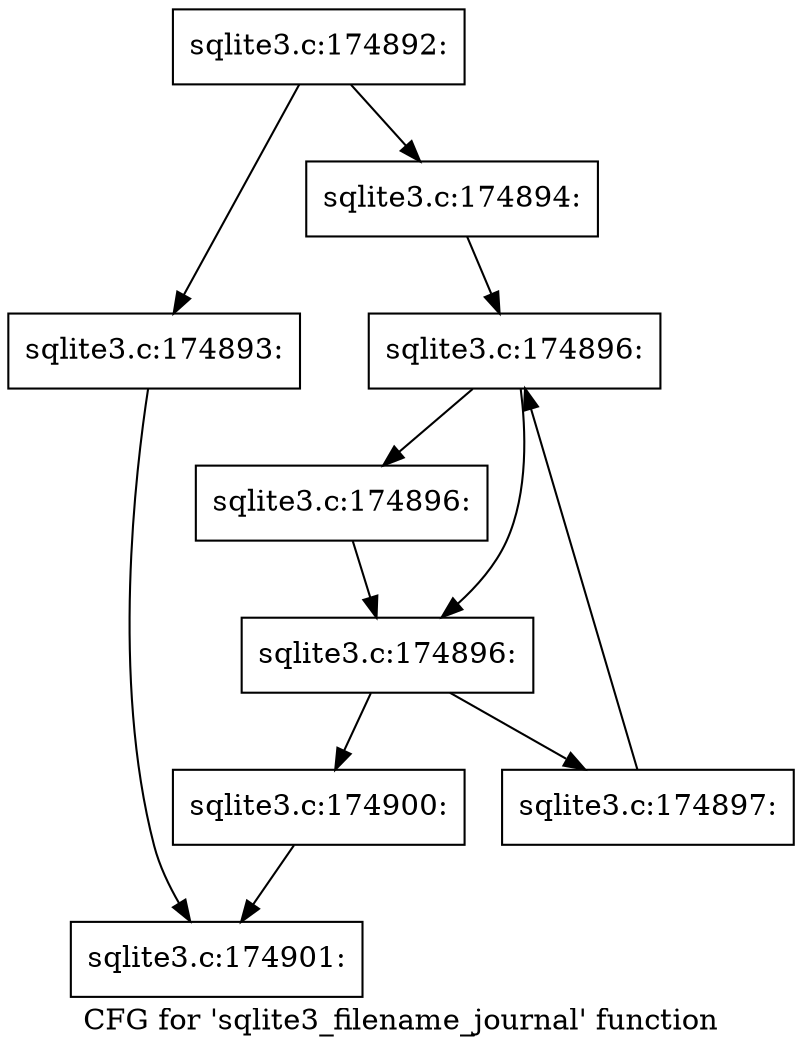 digraph "CFG for 'sqlite3_filename_journal' function" {
	label="CFG for 'sqlite3_filename_journal' function";

	Node0x55c0f6b0bce0 [shape=record,label="{sqlite3.c:174892:}"];
	Node0x55c0f6b0bce0 -> Node0x55c0f6b0c5d0;
	Node0x55c0f6b0bce0 -> Node0x55c0f6b0c620;
	Node0x55c0f6b0c5d0 [shape=record,label="{sqlite3.c:174893:}"];
	Node0x55c0f6b0c5d0 -> Node0x55c0f6b0c910;
	Node0x55c0f6b0c620 [shape=record,label="{sqlite3.c:174894:}"];
	Node0x55c0f6b0c620 -> Node0x55c0f6b0d710;
	Node0x55c0f6b0d710 [shape=record,label="{sqlite3.c:174896:}"];
	Node0x55c0f6b0d710 -> Node0x55c0f6b0d940;
	Node0x55c0f6b0d710 -> Node0x55c0f6b0d8f0;
	Node0x55c0f6b0d940 [shape=record,label="{sqlite3.c:174896:}"];
	Node0x55c0f6b0d940 -> Node0x55c0f6b0d8f0;
	Node0x55c0f6b0d8f0 [shape=record,label="{sqlite3.c:174896:}"];
	Node0x55c0f6b0d8f0 -> Node0x55c0f6b0e010;
	Node0x55c0f6b0d8f0 -> Node0x55c0f6b0d870;
	Node0x55c0f6b0e010 [shape=record,label="{sqlite3.c:174897:}"];
	Node0x55c0f6b0e010 -> Node0x55c0f6b0d710;
	Node0x55c0f6b0d870 [shape=record,label="{sqlite3.c:174900:}"];
	Node0x55c0f6b0d870 -> Node0x55c0f6b0c910;
	Node0x55c0f6b0c910 [shape=record,label="{sqlite3.c:174901:}"];
}
